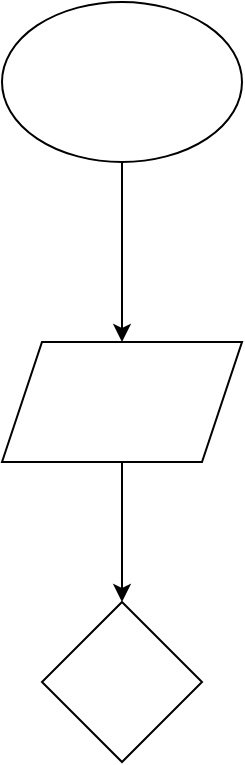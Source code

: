 <mxfile version="22.0.8" type="device">
  <diagram name="Trang-1" id="z69pRlIW7Yx1zqnwfwT1">
    <mxGraphModel dx="638" dy="772" grid="1" gridSize="10" guides="1" tooltips="1" connect="1" arrows="1" fold="1" page="1" pageScale="1" pageWidth="827" pageHeight="1169" math="0" shadow="0">
      <root>
        <mxCell id="0" />
        <mxCell id="1" parent="0" />
        <mxCell id="yLKN27g4SH40LraHk8A3-3" value="" style="edgeStyle=orthogonalEdgeStyle;rounded=0;orthogonalLoop=1;jettySize=auto;html=1;" edge="1" parent="1" source="yLKN27g4SH40LraHk8A3-1" target="yLKN27g4SH40LraHk8A3-2">
          <mxGeometry relative="1" as="geometry" />
        </mxCell>
        <mxCell id="yLKN27g4SH40LraHk8A3-1" value="" style="ellipse;whiteSpace=wrap;html=1;" vertex="1" parent="1">
          <mxGeometry x="220" y="50" width="120" height="80" as="geometry" />
        </mxCell>
        <mxCell id="yLKN27g4SH40LraHk8A3-5" value="" style="edgeStyle=orthogonalEdgeStyle;rounded=0;orthogonalLoop=1;jettySize=auto;html=1;" edge="1" parent="1" source="yLKN27g4SH40LraHk8A3-2" target="yLKN27g4SH40LraHk8A3-4">
          <mxGeometry relative="1" as="geometry" />
        </mxCell>
        <mxCell id="yLKN27g4SH40LraHk8A3-2" value="" style="shape=parallelogram;perimeter=parallelogramPerimeter;whiteSpace=wrap;html=1;fixedSize=1;" vertex="1" parent="1">
          <mxGeometry x="220" y="220" width="120" height="60" as="geometry" />
        </mxCell>
        <mxCell id="yLKN27g4SH40LraHk8A3-4" value="" style="rhombus;whiteSpace=wrap;html=1;" vertex="1" parent="1">
          <mxGeometry x="240" y="350" width="80" height="80" as="geometry" />
        </mxCell>
      </root>
    </mxGraphModel>
  </diagram>
</mxfile>
